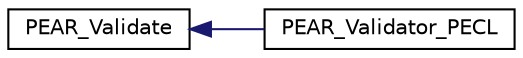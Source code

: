 digraph "Graphical Class Hierarchy"
{
 // LATEX_PDF_SIZE
  edge [fontname="Helvetica",fontsize="10",labelfontname="Helvetica",labelfontsize="10"];
  node [fontname="Helvetica",fontsize="10",shape=record];
  rankdir="LR";
  Node0 [label="PEAR_Validate",height=0.2,width=0.4,color="black", fillcolor="white", style="filled",URL="$classPEAR__Validate.html",tooltip=" "];
  Node0 -> Node1 [dir="back",color="midnightblue",fontsize="10",style="solid",fontname="Helvetica"];
  Node1 [label="PEAR_Validator_PECL",height=0.2,width=0.4,color="black", fillcolor="white", style="filled",URL="$classPEAR__Validator__PECL.html",tooltip=" "];
}
